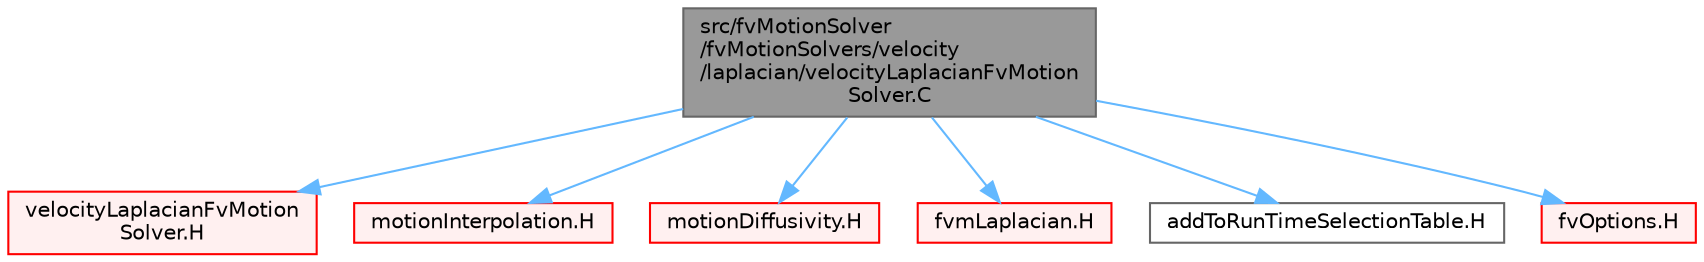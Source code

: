 digraph "src/fvMotionSolver/fvMotionSolvers/velocity/laplacian/velocityLaplacianFvMotionSolver.C"
{
 // LATEX_PDF_SIZE
  bgcolor="transparent";
  edge [fontname=Helvetica,fontsize=10,labelfontname=Helvetica,labelfontsize=10];
  node [fontname=Helvetica,fontsize=10,shape=box,height=0.2,width=0.4];
  Node1 [id="Node000001",label="src/fvMotionSolver\l/fvMotionSolvers/velocity\l/laplacian/velocityLaplacianFvMotion\lSolver.C",height=0.2,width=0.4,color="gray40", fillcolor="grey60", style="filled", fontcolor="black",tooltip=" "];
  Node1 -> Node2 [id="edge1_Node000001_Node000002",color="steelblue1",style="solid",tooltip=" "];
  Node2 [id="Node000002",label="velocityLaplacianFvMotion\lSolver.H",height=0.2,width=0.4,color="red", fillcolor="#FFF0F0", style="filled",URL="$velocityLaplacianFvMotionSolver_8H.html",tooltip=" "];
  Node1 -> Node412 [id="edge2_Node000001_Node000412",color="steelblue1",style="solid",tooltip=" "];
  Node412 [id="Node000412",label="motionInterpolation.H",height=0.2,width=0.4,color="red", fillcolor="#FFF0F0", style="filled",URL="$motionInterpolation_8H.html",tooltip=" "];
  Node1 -> Node413 [id="edge3_Node000001_Node000413",color="steelblue1",style="solid",tooltip=" "];
  Node413 [id="Node000413",label="motionDiffusivity.H",height=0.2,width=0.4,color="red", fillcolor="#FFF0F0", style="filled",URL="$motionDiffusivity_8H.html",tooltip=" "];
  Node1 -> Node414 [id="edge4_Node000001_Node000414",color="steelblue1",style="solid",tooltip=" "];
  Node414 [id="Node000414",label="fvmLaplacian.H",height=0.2,width=0.4,color="red", fillcolor="#FFF0F0", style="filled",URL="$fvmLaplacian_8H.html",tooltip="Calculate the matrix for the laplacian of the field."];
  Node1 -> Node437 [id="edge5_Node000001_Node000437",color="steelblue1",style="solid",tooltip=" "];
  Node437 [id="Node000437",label="addToRunTimeSelectionTable.H",height=0.2,width=0.4,color="grey40", fillcolor="white", style="filled",URL="$addToRunTimeSelectionTable_8H.html",tooltip="Macros for easy insertion into run-time selection tables."];
  Node1 -> Node438 [id="edge6_Node000001_Node000438",color="steelblue1",style="solid",tooltip=" "];
  Node438 [id="Node000438",label="fvOptions.H",height=0.2,width=0.4,color="red", fillcolor="#FFF0F0", style="filled",URL="$fvOptions_8H.html",tooltip=" "];
}
